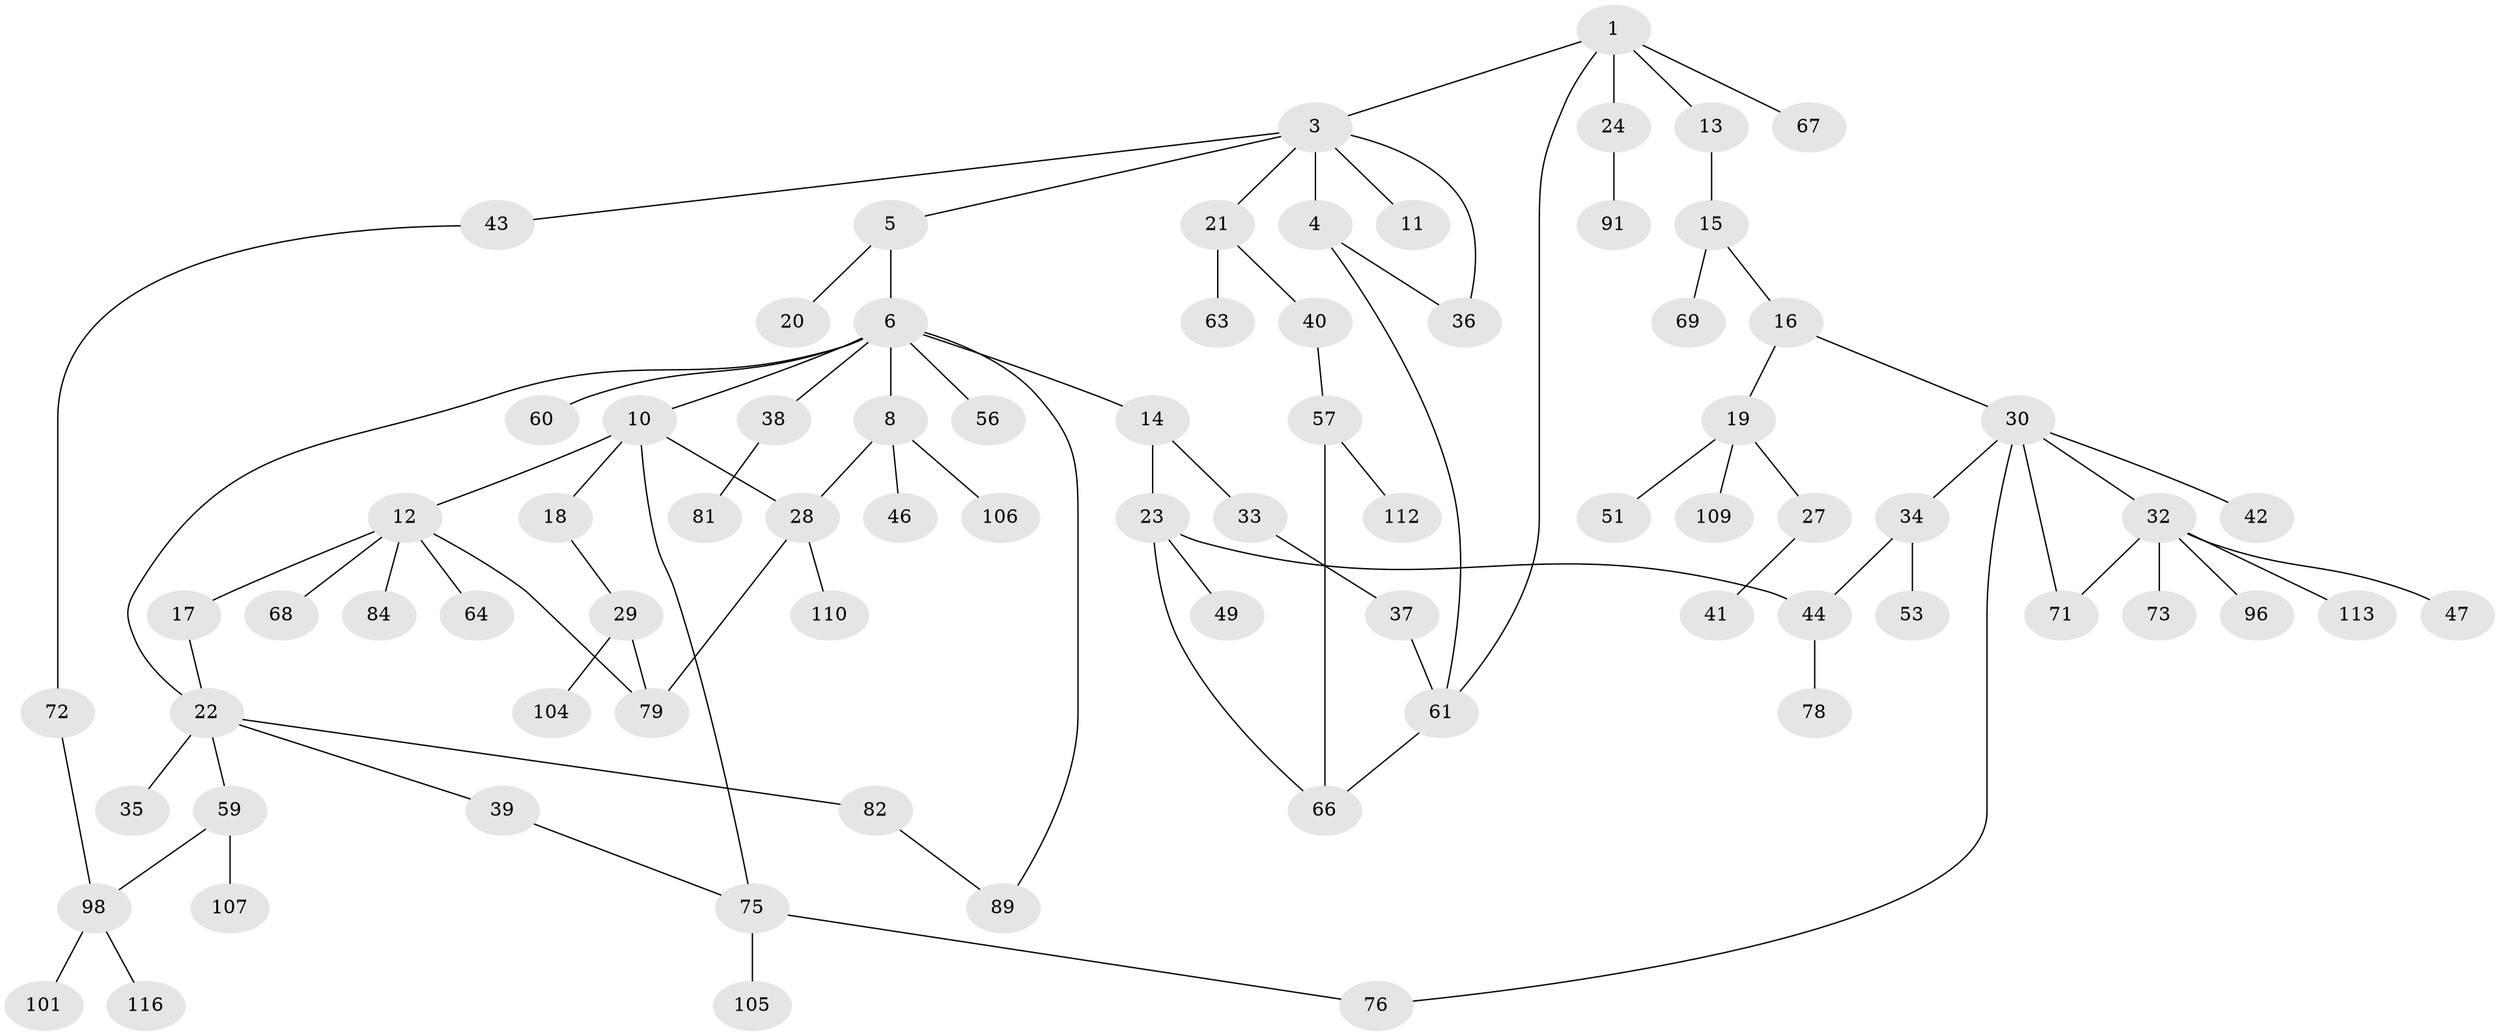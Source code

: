 // Generated by graph-tools (version 1.1) at 2025/51/02/27/25 19:51:38]
// undirected, 78 vertices, 92 edges
graph export_dot {
graph [start="1"]
  node [color=gray90,style=filled];
  1 [super="+2"];
  3 [super="+9"];
  4 [super="+90"];
  5;
  6 [super="+7"];
  8 [super="+26"];
  10 [super="+83"];
  11 [super="+31"];
  12 [super="+62"];
  13 [super="+55"];
  14 [super="+65"];
  15 [super="+102"];
  16;
  17;
  18;
  19 [super="+100"];
  20;
  21 [super="+25"];
  22 [super="+45"];
  23 [super="+97"];
  24;
  27 [super="+87"];
  28 [super="+50"];
  29;
  30 [super="+95"];
  32 [super="+48"];
  33 [super="+74"];
  34;
  35;
  36 [super="+52"];
  37;
  38 [super="+54"];
  39;
  40 [super="+111"];
  41;
  42;
  43 [super="+108"];
  44 [super="+70"];
  46;
  47 [super="+80"];
  49 [super="+93"];
  51;
  53;
  56;
  57 [super="+58"];
  59 [super="+103"];
  60 [super="+77"];
  61 [super="+94"];
  63;
  64;
  66;
  67;
  68 [super="+114"];
  69;
  71 [super="+88"];
  72;
  73;
  75 [super="+115"];
  76;
  78 [super="+86"];
  79 [super="+85"];
  81;
  82;
  84;
  89 [super="+92"];
  91;
  96;
  98 [super="+99"];
  101;
  104 [super="+117"];
  105;
  106;
  107;
  109;
  110;
  112;
  113;
  116;
  1 -- 61;
  1 -- 67;
  1 -- 3;
  1 -- 24;
  1 -- 13;
  3 -- 4;
  3 -- 5;
  3 -- 11;
  3 -- 21;
  3 -- 43;
  3 -- 36;
  4 -- 36;
  4 -- 61;
  5 -- 6;
  5 -- 20;
  6 -- 10;
  6 -- 14;
  6 -- 22;
  6 -- 38;
  6 -- 60;
  6 -- 89;
  6 -- 8;
  6 -- 56;
  8 -- 106;
  8 -- 28;
  8 -- 46;
  10 -- 12;
  10 -- 18;
  10 -- 75;
  10 -- 28;
  12 -- 17;
  12 -- 64;
  12 -- 68;
  12 -- 79;
  12 -- 84;
  13 -- 15;
  14 -- 23;
  14 -- 33;
  15 -- 16;
  15 -- 69;
  16 -- 19;
  16 -- 30;
  17 -- 22;
  18 -- 29;
  19 -- 27;
  19 -- 51;
  19 -- 109;
  21 -- 40;
  21 -- 63;
  22 -- 35;
  22 -- 39;
  22 -- 82;
  22 -- 59;
  23 -- 49;
  23 -- 66;
  23 -- 44;
  24 -- 91;
  27 -- 41;
  28 -- 79;
  28 -- 110;
  29 -- 104;
  29 -- 79;
  30 -- 32;
  30 -- 34;
  30 -- 42;
  30 -- 76;
  30 -- 71;
  32 -- 47;
  32 -- 96;
  32 -- 73;
  32 -- 113;
  32 -- 71;
  33 -- 37;
  34 -- 44;
  34 -- 53;
  37 -- 61;
  38 -- 81;
  39 -- 75;
  40 -- 57;
  43 -- 72;
  44 -- 78;
  57 -- 112;
  57 -- 66;
  59 -- 107;
  59 -- 98;
  61 -- 66;
  72 -- 98;
  75 -- 76;
  75 -- 105;
  82 -- 89;
  98 -- 116;
  98 -- 101;
}
